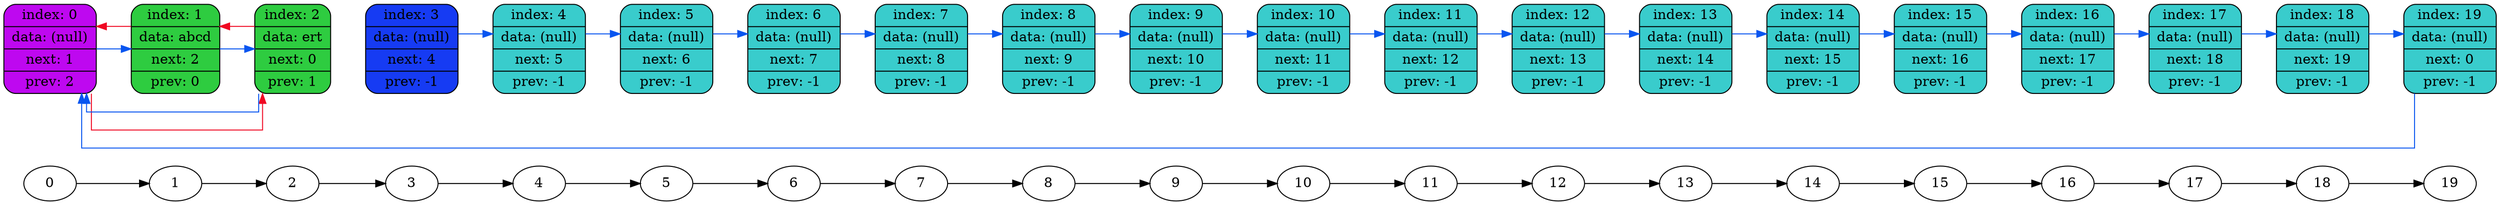 digraph
{
    graph[splines = ortho]
    rankdir=LR

    "0" -> "1" -> "2" -> "3" -> "4" -> "5" -> "6" -> "7" -> "8" -> "9" -> "10" -> "11" -> "12" -> "13" -> "14" -> "15" -> "16" -> "17" -> "18" -> "19";

    node3[shape=record,style="rounded,filled",fillcolor="#163bf3",label="index: 3 | data: (null) | next: 4 | prev: -1"];
    node4[shape=record,style="rounded,filled",fillcolor="#39CCCC",label="index: 4 | data: (null) | next: 5 | prev: -1"];
    node5[shape=record,style="rounded,filled",fillcolor="#39CCCC",label="index: 5 | data: (null) | next: 6 | prev: -1"];
    node6[shape=record,style="rounded,filled",fillcolor="#39CCCC",label="index: 6 | data: (null) | next: 7 | prev: -1"];
    node7[shape=record,style="rounded,filled",fillcolor="#39CCCC",label="index: 7 | data: (null) | next: 8 | prev: -1"];
    node8[shape=record,style="rounded,filled",fillcolor="#39CCCC",label="index: 8 | data: (null) | next: 9 | prev: -1"];
    node9[shape=record,style="rounded,filled",fillcolor="#39CCCC",label="index: 9 | data: (null) | next: 10 | prev: -1"];
    node10[shape=record,style="rounded,filled",fillcolor="#39CCCC",label="index: 10 | data: (null) | next: 11 | prev: -1"];
    node11[shape=record,style="rounded,filled",fillcolor="#39CCCC",label="index: 11 | data: (null) | next: 12 | prev: -1"];
    node12[shape=record,style="rounded,filled",fillcolor="#39CCCC",label="index: 12 | data: (null) | next: 13 | prev: -1"];
    node13[shape=record,style="rounded,filled",fillcolor="#39CCCC",label="index: 13 | data: (null) | next: 14 | prev: -1"];
    node14[shape=record,style="rounded,filled",fillcolor="#39CCCC",label="index: 14 | data: (null) | next: 15 | prev: -1"];
    node15[shape=record,style="rounded,filled",fillcolor="#39CCCC",label="index: 15 | data: (null) | next: 16 | prev: -1"];
    node16[shape=record,style="rounded,filled",fillcolor="#39CCCC",label="index: 16 | data: (null) | next: 17 | prev: -1"];
    node17[shape=record,style="rounded,filled",fillcolor="#39CCCC",label="index: 17 | data: (null) | next: 18 | prev: -1"];
    node18[shape=record,style="rounded,filled",fillcolor="#39CCCC",label="index: 18 | data: (null) | next: 19 | prev: -1"];
    node19[shape=record,style="rounded,filled",fillcolor="#39CCCC",label="index: 19 | data: (null) | next: 0 | prev: -1"];
    node0[shape=record,style="rounded,filled",fillcolor="#BE08F0",label="index: 0 | data: (null) | next: 1 | prev: 2"];
    node1[shape=record,style="rounded,filled",fillcolor="#2ECC40",label="index: 1 | data: abcd | next: 2 | prev: 0"];
    node2[shape=record,style="rounded,filled",fillcolor="#2ECC40",label="index: 2 | data: ert | next: 0 | prev: 1"];

    node0 -> node1[color="none"]
    {rank = same; "0"; node0}
    node1 -> node2[color="none"]
    {rank = same; "1"; node1}
    node2 -> node3[color="none"]
    {rank = same; "2"; node2}
    node3 -> node4[color="none"]
    {rank = same; "3"; node3}
    node4 -> node5[color="none"]
    {rank = same; "4"; node4}
    node5 -> node6[color="none"]
    {rank = same; "5"; node5}
    node6 -> node7[color="none"]
    {rank = same; "6"; node6}
    node7 -> node8[color="none"]
    {rank = same; "7"; node7}
    node8 -> node9[color="none"]
    {rank = same; "8"; node8}
    node9 -> node10[color="none"]
    {rank = same; "9"; node9}
    node10 -> node11[color="none"]
    {rank = same; "10"; node10}
    node11 -> node12[color="none"]
    {rank = same; "11"; node11}
    node12 -> node13[color="none"]
    {rank = same; "12"; node12}
    node13 -> node14[color="none"]
    {rank = same; "13"; node13}
    node14 -> node15[color="none"]
    {rank = same; "14"; node14}
    node15 -> node16[color="none"]
    {rank = same; "15"; node15}
    node16 -> node17[color="none"]
    {rank = same; "16"; node16}
    node17 -> node18[color="none"]
    {rank = same; "17"; node17}
    node18 -> node19[color="none"]
    {rank = same; "18"; node18}
    {rank = same; "19"; node19}

    node0 -> node1[color="#0855F0",constraint=false]
    node1 -> node0[color="#F00822",constraint=false]
    node1 -> node2[color="#0855F0",constraint=false]
    node2 -> node1[color="#F00822",constraint=false]
    node2 -> node0[color="#0855F0",constraint=false]

    node0 -> node2[color="#F00822",constraint=false]
    node3 -> node4[color="#0855F0",constraint=false]
    node4 -> node5[color="#0855F0",constraint=false]
    node5 -> node6[color="#0855F0",constraint=false]
    node6 -> node7[color="#0855F0",constraint=false]
    node7 -> node8[color="#0855F0",constraint=false]
    node8 -> node9[color="#0855F0",constraint=false]
    node9 -> node10[color="#0855F0",constraint=false]
    node10 -> node11[color="#0855F0",constraint=false]
    node11 -> node12[color="#0855F0",constraint=false]
    node12 -> node13[color="#0855F0",constraint=false]
    node13 -> node14[color="#0855F0",constraint=false]
    node14 -> node15[color="#0855F0",constraint=false]
    node15 -> node16[color="#0855F0",constraint=false]
    node16 -> node17[color="#0855F0",constraint=false]
    node17 -> node18[color="#0855F0",constraint=false]
    node18 -> node19[color="#0855F0",constraint=false]
    node19 -> node0[color="#0855F0",constraint=false]
}